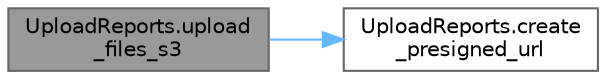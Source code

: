 digraph "UploadReports.upload_files_s3"
{
 // LATEX_PDF_SIZE
  bgcolor="transparent";
  edge [fontname=Helvetica,fontsize=10,labelfontname=Helvetica,labelfontsize=10];
  node [fontname=Helvetica,fontsize=10,shape=box,height=0.2,width=0.4];
  rankdir="LR";
  Node1 [id="Node000001",label="UploadReports.upload\l_files_s3",height=0.2,width=0.4,color="gray40", fillcolor="grey60", style="filled", fontcolor="black",tooltip=" "];
  Node1 -> Node2 [id="edge1_Node000001_Node000002",color="steelblue1",style="solid",tooltip=" "];
  Node2 [id="Node000002",label="UploadReports.create\l_presigned_url",height=0.2,width=0.4,color="grey40", fillcolor="white", style="filled",URL="$namespace_upload_reports.html#a66e3bc1fae05ab2aad541cdfbbc8ccb3",tooltip=" "];
}
